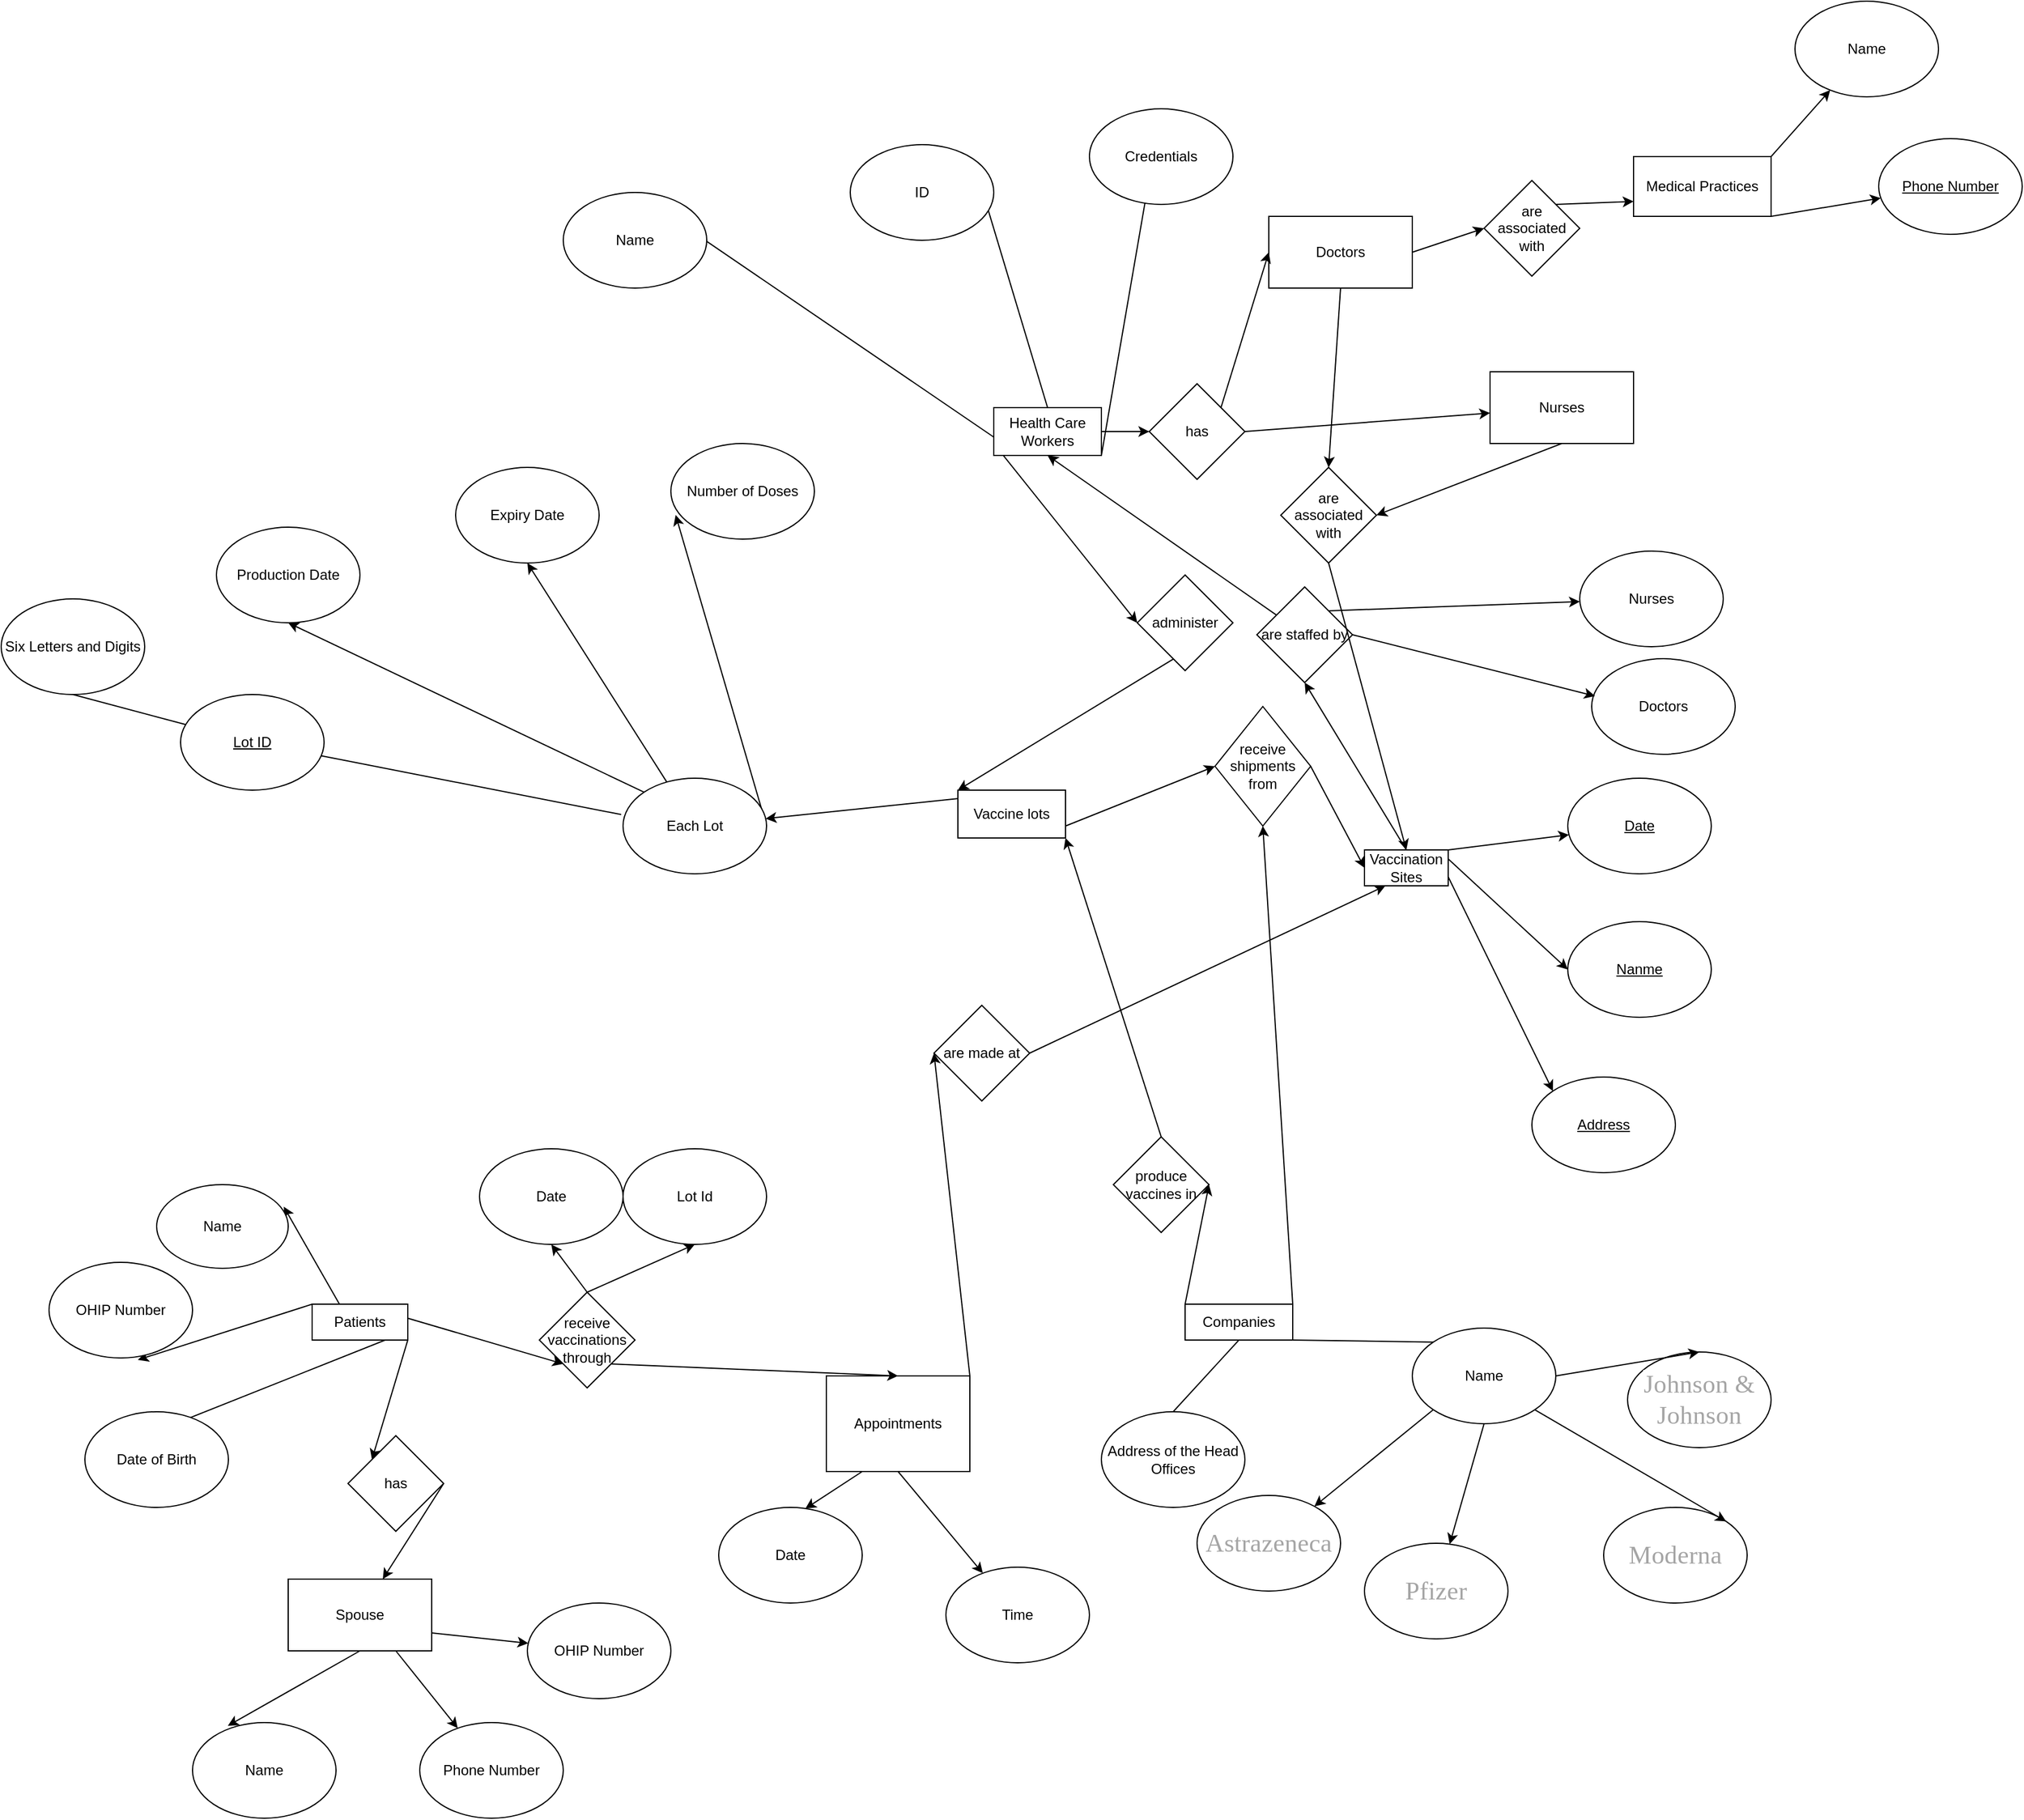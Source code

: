 <mxfile version="16.2.7" type="github"><diagram id="PgW4nPpEC8x0lyethXMX" name="Page-1"><mxGraphModel dx="2333" dy="1927" grid="1" gridSize="10" guides="1" tooltips="1" connect="1" arrows="1" fold="1" page="1" pageScale="1" pageWidth="850" pageHeight="1100" math="0" shadow="0"><root><mxCell id="0"/><mxCell id="1" parent="0"/><mxCell id="HXhFRCqjD4kQxeXYWOiK-58" style="edgeStyle=none;rounded=0;orthogonalLoop=1;jettySize=auto;html=1;exitX=0;exitY=0;exitDx=0;exitDy=0;entryX=1;entryY=0.5;entryDx=0;entryDy=0;" edge="1" parent="1" source="HXhFRCqjD4kQxeXYWOiK-1" target="HXhFRCqjD4kQxeXYWOiK-57"><mxGeometry relative="1" as="geometry"/></mxCell><mxCell id="HXhFRCqjD4kQxeXYWOiK-104" style="edgeStyle=none;rounded=0;orthogonalLoop=1;jettySize=auto;html=1;exitX=1;exitY=0;exitDx=0;exitDy=0;entryX=0.5;entryY=1;entryDx=0;entryDy=0;" edge="1" parent="1" source="HXhFRCqjD4kQxeXYWOiK-1" target="HXhFRCqjD4kQxeXYWOiK-60"><mxGeometry relative="1" as="geometry"><mxPoint x="500" y="320" as="targetPoint"/></mxGeometry></mxCell><mxCell id="HXhFRCqjD4kQxeXYWOiK-1" value="Companies" style="rounded=0;whiteSpace=wrap;html=1;" vertex="1" parent="1"><mxGeometry x="340" y="560" width="90" height="30" as="geometry"/></mxCell><mxCell id="HXhFRCqjD4kQxeXYWOiK-30" style="edgeStyle=none;rounded=0;orthogonalLoop=1;jettySize=auto;html=1;exitX=0;exitY=0;exitDx=0;exitDy=0;entryX=0.5;entryY=1;entryDx=0;entryDy=0;" edge="1" parent="1" source="HXhFRCqjD4kQxeXYWOiK-33" target="HXhFRCqjD4kQxeXYWOiK-28"><mxGeometry relative="1" as="geometry"/></mxCell><mxCell id="HXhFRCqjD4kQxeXYWOiK-31" style="edgeStyle=none;rounded=0;orthogonalLoop=1;jettySize=auto;html=1;entryX=0.5;entryY=1;entryDx=0;entryDy=0;" edge="1" parent="1" source="HXhFRCqjD4kQxeXYWOiK-33" target="HXhFRCqjD4kQxeXYWOiK-29"><mxGeometry relative="1" as="geometry"/></mxCell><mxCell id="HXhFRCqjD4kQxeXYWOiK-34" style="edgeStyle=none;rounded=0;orthogonalLoop=1;jettySize=auto;html=1;exitX=0.75;exitY=0;exitDx=0;exitDy=0;" edge="1" parent="1" source="HXhFRCqjD4kQxeXYWOiK-2" target="HXhFRCqjD4kQxeXYWOiK-33"><mxGeometry relative="1" as="geometry"/></mxCell><mxCell id="HXhFRCqjD4kQxeXYWOiK-61" style="edgeStyle=none;rounded=0;orthogonalLoop=1;jettySize=auto;html=1;exitX=1;exitY=0.75;exitDx=0;exitDy=0;entryX=0;entryY=0.5;entryDx=0;entryDy=0;" edge="1" parent="1" source="HXhFRCqjD4kQxeXYWOiK-2" target="HXhFRCqjD4kQxeXYWOiK-60"><mxGeometry relative="1" as="geometry"/></mxCell><mxCell id="HXhFRCqjD4kQxeXYWOiK-2" value="Vaccine lots" style="rounded=0;whiteSpace=wrap;html=1;" vertex="1" parent="1"><mxGeometry x="150" y="130" width="90" height="40" as="geometry"/></mxCell><mxCell id="HXhFRCqjD4kQxeXYWOiK-54" style="edgeStyle=none;rounded=0;orthogonalLoop=1;jettySize=auto;html=1;exitX=1;exitY=0;exitDx=0;exitDy=0;" edge="1" parent="1" source="HXhFRCqjD4kQxeXYWOiK-3" target="HXhFRCqjD4kQxeXYWOiK-53"><mxGeometry relative="1" as="geometry"/></mxCell><mxCell id="HXhFRCqjD4kQxeXYWOiK-55" style="edgeStyle=none;rounded=0;orthogonalLoop=1;jettySize=auto;html=1;exitX=1;exitY=0.75;exitDx=0;exitDy=0;entryX=0;entryY=0;entryDx=0;entryDy=0;" edge="1" parent="1" source="HXhFRCqjD4kQxeXYWOiK-3" target="HXhFRCqjD4kQxeXYWOiK-52"><mxGeometry relative="1" as="geometry"/></mxCell><mxCell id="HXhFRCqjD4kQxeXYWOiK-56" style="edgeStyle=none;rounded=0;orthogonalLoop=1;jettySize=auto;html=1;exitX=1;exitY=0.25;exitDx=0;exitDy=0;entryX=0;entryY=0.5;entryDx=0;entryDy=0;" edge="1" parent="1" source="HXhFRCqjD4kQxeXYWOiK-3" target="HXhFRCqjD4kQxeXYWOiK-51"><mxGeometry relative="1" as="geometry"/></mxCell><mxCell id="HXhFRCqjD4kQxeXYWOiK-109" style="edgeStyle=none;rounded=0;orthogonalLoop=1;jettySize=auto;html=1;exitX=0.5;exitY=0;exitDx=0;exitDy=0;entryX=0.5;entryY=1;entryDx=0;entryDy=0;" edge="1" parent="1" source="HXhFRCqjD4kQxeXYWOiK-3" target="HXhFRCqjD4kQxeXYWOiK-106"><mxGeometry relative="1" as="geometry"><mxPoint x="540" y="70" as="targetPoint"/></mxGeometry></mxCell><mxCell id="HXhFRCqjD4kQxeXYWOiK-3" value="Vaccination Sites" style="rounded=0;whiteSpace=wrap;html=1;" vertex="1" parent="1"><mxGeometry x="490" y="180" width="70" height="30" as="geometry"/></mxCell><mxCell id="HXhFRCqjD4kQxeXYWOiK-37" style="edgeStyle=none;rounded=0;orthogonalLoop=1;jettySize=auto;html=1;exitX=0;exitY=0;exitDx=0;exitDy=0;entryX=0.619;entryY=1.02;entryDx=0;entryDy=0;entryPerimeter=0;" edge="1" parent="1" source="HXhFRCqjD4kQxeXYWOiK-4" target="HXhFRCqjD4kQxeXYWOiK-36"><mxGeometry relative="1" as="geometry"/></mxCell><mxCell id="HXhFRCqjD4kQxeXYWOiK-39" style="edgeStyle=none;rounded=0;orthogonalLoop=1;jettySize=auto;html=1;exitX=0.5;exitY=1;exitDx=0;exitDy=0;entryX=0.966;entryY=0.263;entryDx=0;entryDy=0;entryPerimeter=0;" edge="1" parent="1" source="HXhFRCqjD4kQxeXYWOiK-4" target="HXhFRCqjD4kQxeXYWOiK-38"><mxGeometry relative="1" as="geometry"/></mxCell><mxCell id="HXhFRCqjD4kQxeXYWOiK-41" style="edgeStyle=none;rounded=0;orthogonalLoop=1;jettySize=auto;html=1;exitX=1;exitY=0.75;exitDx=0;exitDy=0;entryX=0;entryY=0.5;entryDx=0;entryDy=0;" edge="1" parent="1" source="HXhFRCqjD4kQxeXYWOiK-4" target="HXhFRCqjD4kQxeXYWOiK-40"><mxGeometry relative="1" as="geometry"/></mxCell><mxCell id="HXhFRCqjD4kQxeXYWOiK-64" style="edgeStyle=none;rounded=0;orthogonalLoop=1;jettySize=auto;html=1;exitX=0.5;exitY=0;exitDx=0;exitDy=0;entryX=0;entryY=1;entryDx=0;entryDy=0;" edge="1" parent="1" source="HXhFRCqjD4kQxeXYWOiK-4" target="HXhFRCqjD4kQxeXYWOiK-63"><mxGeometry relative="1" as="geometry"/></mxCell><mxCell id="HXhFRCqjD4kQxeXYWOiK-85" style="edgeStyle=none;rounded=0;orthogonalLoop=1;jettySize=auto;html=1;exitX=1;exitY=1;exitDx=0;exitDy=0;entryX=0;entryY=0;entryDx=0;entryDy=0;" edge="1" parent="1" source="HXhFRCqjD4kQxeXYWOiK-4" target="HXhFRCqjD4kQxeXYWOiK-84"><mxGeometry relative="1" as="geometry"/></mxCell><mxCell id="HXhFRCqjD4kQxeXYWOiK-4" value="Patients" style="rounded=0;whiteSpace=wrap;html=1;" vertex="1" parent="1"><mxGeometry x="-390" y="560" width="80" height="30" as="geometry"/></mxCell><mxCell id="HXhFRCqjD4kQxeXYWOiK-15" style="rounded=0;orthogonalLoop=1;jettySize=auto;html=1;exitX=0.25;exitY=1;exitDx=0;exitDy=0;entryX=0.5;entryY=0;entryDx=0;entryDy=0;" edge="1" parent="1" source="HXhFRCqjD4kQxeXYWOiK-6" target="HXhFRCqjD4kQxeXYWOiK-18"><mxGeometry relative="1" as="geometry"><mxPoint x="150.0" y="590" as="targetPoint"/></mxGeometry></mxCell><mxCell id="HXhFRCqjD4kQxeXYWOiK-20" style="edgeStyle=none;rounded=0;orthogonalLoop=1;jettySize=auto;html=1;exitX=1;exitY=1;exitDx=0;exitDy=0;entryX=0.5;entryY=0;entryDx=0;entryDy=0;" edge="1" parent="1" source="HXhFRCqjD4kQxeXYWOiK-6" target="HXhFRCqjD4kQxeXYWOiK-19"><mxGeometry relative="1" as="geometry"/></mxCell><mxCell id="HXhFRCqjD4kQxeXYWOiK-22" style="edgeStyle=none;rounded=0;orthogonalLoop=1;jettySize=auto;html=1;exitX=0.5;exitY=0;exitDx=0;exitDy=0;entryX=1;entryY=0;entryDx=0;entryDy=0;" edge="1" parent="1" source="HXhFRCqjD4kQxeXYWOiK-6" target="HXhFRCqjD4kQxeXYWOiK-21"><mxGeometry relative="1" as="geometry"/></mxCell><mxCell id="HXhFRCqjD4kQxeXYWOiK-68" style="edgeStyle=none;rounded=0;orthogonalLoop=1;jettySize=auto;html=1;exitX=0;exitY=0.75;exitDx=0;exitDy=0;entryX=0;entryY=0.5;entryDx=0;entryDy=0;" edge="1" parent="1" source="HXhFRCqjD4kQxeXYWOiK-6" target="HXhFRCqjD4kQxeXYWOiK-67"><mxGeometry relative="1" as="geometry"/></mxCell><mxCell id="HXhFRCqjD4kQxeXYWOiK-119" style="edgeStyle=none;rounded=0;orthogonalLoop=1;jettySize=auto;html=1;exitX=1;exitY=0.5;exitDx=0;exitDy=0;entryX=0;entryY=0.5;entryDx=0;entryDy=0;" edge="1" parent="1" source="HXhFRCqjD4kQxeXYWOiK-6" target="HXhFRCqjD4kQxeXYWOiK-118"><mxGeometry relative="1" as="geometry"/></mxCell><mxCell id="HXhFRCqjD4kQxeXYWOiK-6" value="Health Care Workers" style="rounded=0;whiteSpace=wrap;html=1;" vertex="1" parent="1"><mxGeometry x="180" y="-190" width="90" height="40" as="geometry"/></mxCell><mxCell id="HXhFRCqjD4kQxeXYWOiK-76" style="edgeStyle=none;rounded=0;orthogonalLoop=1;jettySize=auto;html=1;exitX=0.5;exitY=1;exitDx=0;exitDy=0;" edge="1" parent="1" source="HXhFRCqjD4kQxeXYWOiK-7" target="HXhFRCqjD4kQxeXYWOiK-75"><mxGeometry relative="1" as="geometry"/></mxCell><mxCell id="HXhFRCqjD4kQxeXYWOiK-77" style="edgeStyle=none;rounded=0;orthogonalLoop=1;jettySize=auto;html=1;exitX=1;exitY=0.5;exitDx=0;exitDy=0;entryX=0.5;entryY=0;entryDx=0;entryDy=0;" edge="1" parent="1" source="HXhFRCqjD4kQxeXYWOiK-7" target="HXhFRCqjD4kQxeXYWOiK-72"><mxGeometry relative="1" as="geometry"/></mxCell><mxCell id="HXhFRCqjD4kQxeXYWOiK-78" style="edgeStyle=none;rounded=0;orthogonalLoop=1;jettySize=auto;html=1;exitX=0;exitY=1;exitDx=0;exitDy=0;" edge="1" parent="1" source="HXhFRCqjD4kQxeXYWOiK-7" target="HXhFRCqjD4kQxeXYWOiK-73"><mxGeometry relative="1" as="geometry"/></mxCell><mxCell id="HXhFRCqjD4kQxeXYWOiK-79" style="edgeStyle=none;rounded=0;orthogonalLoop=1;jettySize=auto;html=1;exitX=1;exitY=1;exitDx=0;exitDy=0;entryX=1;entryY=0;entryDx=0;entryDy=0;" edge="1" parent="1" source="HXhFRCqjD4kQxeXYWOiK-7" target="HXhFRCqjD4kQxeXYWOiK-74"><mxGeometry relative="1" as="geometry"/></mxCell><mxCell id="HXhFRCqjD4kQxeXYWOiK-7" value="Name" style="ellipse;whiteSpace=wrap;html=1;" vertex="1" parent="1"><mxGeometry x="530" y="580" width="120" height="80" as="geometry"/></mxCell><mxCell id="HXhFRCqjD4kQxeXYWOiK-8" value="Address of the Head Offices" style="ellipse;whiteSpace=wrap;html=1;" vertex="1" parent="1"><mxGeometry x="270" y="650" width="120" height="80" as="geometry"/></mxCell><mxCell id="HXhFRCqjD4kQxeXYWOiK-9" value="" style="endArrow=none;html=1;rounded=0;entryX=1;entryY=1;entryDx=0;entryDy=0;exitX=0;exitY=0;exitDx=0;exitDy=0;" edge="1" parent="1" source="HXhFRCqjD4kQxeXYWOiK-7" target="HXhFRCqjD4kQxeXYWOiK-1"><mxGeometry width="50" height="50" relative="1" as="geometry"><mxPoint x="400" y="400" as="sourcePoint"/><mxPoint x="450" y="350" as="targetPoint"/></mxGeometry></mxCell><mxCell id="HXhFRCqjD4kQxeXYWOiK-10" value="" style="endArrow=none;html=1;rounded=0;entryX=0.5;entryY=1;entryDx=0;entryDy=0;exitX=0.5;exitY=0;exitDx=0;exitDy=0;" edge="1" parent="1" source="HXhFRCqjD4kQxeXYWOiK-8" target="HXhFRCqjD4kQxeXYWOiK-1"><mxGeometry width="50" height="50" relative="1" as="geometry"><mxPoint x="400" y="400" as="sourcePoint"/><mxPoint x="450" y="350" as="targetPoint"/></mxGeometry></mxCell><mxCell id="HXhFRCqjD4kQxeXYWOiK-11" value="&lt;u&gt;Lot ID&lt;/u&gt;" style="ellipse;whiteSpace=wrap;html=1;" vertex="1" parent="1"><mxGeometry x="-500" y="50" width="120" height="80" as="geometry"/></mxCell><mxCell id="HXhFRCqjD4kQxeXYWOiK-12" value="" style="endArrow=none;html=1;rounded=0;exitX=-0.013;exitY=0.38;exitDx=0;exitDy=0;exitPerimeter=0;" edge="1" parent="1" source="HXhFRCqjD4kQxeXYWOiK-33" target="HXhFRCqjD4kQxeXYWOiK-11"><mxGeometry width="50" height="50" relative="1" as="geometry"><mxPoint x="400" y="400" as="sourcePoint"/><mxPoint x="450" y="350" as="targetPoint"/></mxGeometry></mxCell><mxCell id="HXhFRCqjD4kQxeXYWOiK-13" value="Six Letters and Digits" style="ellipse;whiteSpace=wrap;html=1;" vertex="1" parent="1"><mxGeometry x="-650" y="-30" width="120" height="80" as="geometry"/></mxCell><mxCell id="HXhFRCqjD4kQxeXYWOiK-14" value="" style="endArrow=none;html=1;rounded=0;entryX=0.5;entryY=1;entryDx=0;entryDy=0;" edge="1" parent="1" source="HXhFRCqjD4kQxeXYWOiK-11" target="HXhFRCqjD4kQxeXYWOiK-13"><mxGeometry width="50" height="50" relative="1" as="geometry"><mxPoint x="400" y="260" as="sourcePoint"/><mxPoint x="450" y="210" as="targetPoint"/></mxGeometry></mxCell><mxCell id="HXhFRCqjD4kQxeXYWOiK-18" value="Name" style="ellipse;whiteSpace=wrap;html=1;" vertex="1" parent="1"><mxGeometry x="-180" y="-370" width="120" height="80" as="geometry"/></mxCell><mxCell id="HXhFRCqjD4kQxeXYWOiK-19" value="Credentials" style="ellipse;whiteSpace=wrap;html=1;" vertex="1" parent="1"><mxGeometry x="260" y="-440" width="120" height="80" as="geometry"/></mxCell><mxCell id="HXhFRCqjD4kQxeXYWOiK-21" value="ID" style="ellipse;whiteSpace=wrap;html=1;" vertex="1" parent="1"><mxGeometry x="60" y="-410" width="120" height="80" as="geometry"/></mxCell><mxCell id="HXhFRCqjD4kQxeXYWOiK-26" style="edgeStyle=none;rounded=0;orthogonalLoop=1;jettySize=auto;html=1;exitX=1;exitY=0;exitDx=0;exitDy=0;" edge="1" parent="1" source="HXhFRCqjD4kQxeXYWOiK-23" target="HXhFRCqjD4kQxeXYWOiK-24"><mxGeometry relative="1" as="geometry"/></mxCell><mxCell id="HXhFRCqjD4kQxeXYWOiK-27" style="edgeStyle=none;rounded=0;orthogonalLoop=1;jettySize=auto;html=1;exitX=1;exitY=1;exitDx=0;exitDy=0;" edge="1" parent="1" source="HXhFRCqjD4kQxeXYWOiK-23" target="HXhFRCqjD4kQxeXYWOiK-25"><mxGeometry relative="1" as="geometry"/></mxCell><mxCell id="HXhFRCqjD4kQxeXYWOiK-23" value="Medical Practices" style="rounded=0;whiteSpace=wrap;html=1;" vertex="1" parent="1"><mxGeometry x="715" y="-400" width="115" height="50" as="geometry"/></mxCell><mxCell id="HXhFRCqjD4kQxeXYWOiK-24" value="Name" style="ellipse;whiteSpace=wrap;html=1;" vertex="1" parent="1"><mxGeometry x="850" y="-530" width="120" height="80" as="geometry"/></mxCell><mxCell id="HXhFRCqjD4kQxeXYWOiK-25" value="&lt;u&gt;Phone Number&lt;/u&gt;" style="ellipse;whiteSpace=wrap;html=1;strokeColor=default;fillColor=none;" vertex="1" parent="1"><mxGeometry x="920" y="-415" width="120" height="80" as="geometry"/></mxCell><mxCell id="HXhFRCqjD4kQxeXYWOiK-28" value="Production Date" style="ellipse;whiteSpace=wrap;html=1;" vertex="1" parent="1"><mxGeometry x="-470" y="-90" width="120" height="80" as="geometry"/></mxCell><mxCell id="HXhFRCqjD4kQxeXYWOiK-29" value="Expiry Date" style="ellipse;whiteSpace=wrap;html=1;" vertex="1" parent="1"><mxGeometry x="-270" y="-140" width="120" height="80" as="geometry"/></mxCell><mxCell id="HXhFRCqjD4kQxeXYWOiK-32" value="Number of Doses" style="ellipse;whiteSpace=wrap;html=1;" vertex="1" parent="1"><mxGeometry x="-90" y="-160" width="120" height="80" as="geometry"/></mxCell><mxCell id="HXhFRCqjD4kQxeXYWOiK-35" style="edgeStyle=none;rounded=0;orthogonalLoop=1;jettySize=auto;html=1;exitX=1;exitY=0.5;exitDx=0;exitDy=0;entryX=0.033;entryY=0.747;entryDx=0;entryDy=0;entryPerimeter=0;" edge="1" parent="1" source="HXhFRCqjD4kQxeXYWOiK-33" target="HXhFRCqjD4kQxeXYWOiK-32"><mxGeometry relative="1" as="geometry"/></mxCell><mxCell id="HXhFRCqjD4kQxeXYWOiK-33" value="Each Lot" style="ellipse;whiteSpace=wrap;html=1;" vertex="1" parent="1"><mxGeometry x="-130" y="120" width="120" height="80" as="geometry"/></mxCell><mxCell id="HXhFRCqjD4kQxeXYWOiK-36" value="OHIP Number" style="ellipse;whiteSpace=wrap;html=1;" vertex="1" parent="1"><mxGeometry x="-610" y="525" width="120" height="80" as="geometry"/></mxCell><mxCell id="HXhFRCqjD4kQxeXYWOiK-38" value="Name" style="ellipse;whiteSpace=wrap;html=1;" vertex="1" parent="1"><mxGeometry x="-520" y="460" width="110" height="70" as="geometry"/></mxCell><mxCell id="HXhFRCqjD4kQxeXYWOiK-40" value="Date of Birth" style="ellipse;whiteSpace=wrap;html=1;" vertex="1" parent="1"><mxGeometry x="-580" y="650" width="120" height="80" as="geometry"/></mxCell><mxCell id="HXhFRCqjD4kQxeXYWOiK-46" style="edgeStyle=none;rounded=0;orthogonalLoop=1;jettySize=auto;html=1;exitX=1;exitY=0.75;exitDx=0;exitDy=0;" edge="1" parent="1" source="HXhFRCqjD4kQxeXYWOiK-42" target="HXhFRCqjD4kQxeXYWOiK-45"><mxGeometry relative="1" as="geometry"/></mxCell><mxCell id="HXhFRCqjD4kQxeXYWOiK-47" style="edgeStyle=none;rounded=0;orthogonalLoop=1;jettySize=auto;html=1;exitX=0.75;exitY=1;exitDx=0;exitDy=0;" edge="1" parent="1" source="HXhFRCqjD4kQxeXYWOiK-42" target="HXhFRCqjD4kQxeXYWOiK-43"><mxGeometry relative="1" as="geometry"/></mxCell><mxCell id="HXhFRCqjD4kQxeXYWOiK-48" style="edgeStyle=none;rounded=0;orthogonalLoop=1;jettySize=auto;html=1;exitX=0.5;exitY=1;exitDx=0;exitDy=0;entryX=0.246;entryY=0.034;entryDx=0;entryDy=0;entryPerimeter=0;" edge="1" parent="1" source="HXhFRCqjD4kQxeXYWOiK-42" target="HXhFRCqjD4kQxeXYWOiK-44"><mxGeometry relative="1" as="geometry"/></mxCell><mxCell id="HXhFRCqjD4kQxeXYWOiK-42" value="Spouse" style="rounded=0;whiteSpace=wrap;html=1;" vertex="1" parent="1"><mxGeometry x="-410" y="790" width="120" height="60" as="geometry"/></mxCell><mxCell id="HXhFRCqjD4kQxeXYWOiK-43" value="Phone Number" style="ellipse;whiteSpace=wrap;html=1;" vertex="1" parent="1"><mxGeometry x="-300" y="910" width="120" height="80" as="geometry"/></mxCell><mxCell id="HXhFRCqjD4kQxeXYWOiK-44" value="Name" style="ellipse;whiteSpace=wrap;html=1;" vertex="1" parent="1"><mxGeometry x="-490" y="910" width="120" height="80" as="geometry"/></mxCell><mxCell id="HXhFRCqjD4kQxeXYWOiK-45" value="OHIP Number" style="ellipse;whiteSpace=wrap;html=1;" vertex="1" parent="1"><mxGeometry x="-210" y="810" width="120" height="80" as="geometry"/></mxCell><mxCell id="HXhFRCqjD4kQxeXYWOiK-51" value="&lt;u&gt;Nanme&lt;/u&gt;" style="ellipse;whiteSpace=wrap;html=1;" vertex="1" parent="1"><mxGeometry x="660" y="240" width="120" height="80" as="geometry"/></mxCell><mxCell id="HXhFRCqjD4kQxeXYWOiK-52" value="&lt;u&gt;Address&lt;/u&gt;" style="ellipse;whiteSpace=wrap;html=1;" vertex="1" parent="1"><mxGeometry x="630" y="370" width="120" height="80" as="geometry"/></mxCell><mxCell id="HXhFRCqjD4kQxeXYWOiK-53" value="&lt;u&gt;Date&lt;/u&gt;" style="ellipse;whiteSpace=wrap;html=1;" vertex="1" parent="1"><mxGeometry x="660" y="120" width="120" height="80" as="geometry"/></mxCell><mxCell id="HXhFRCqjD4kQxeXYWOiK-59" style="edgeStyle=none;rounded=0;orthogonalLoop=1;jettySize=auto;html=1;exitX=0.5;exitY=0;exitDx=0;exitDy=0;entryX=1;entryY=1;entryDx=0;entryDy=0;" edge="1" parent="1" source="HXhFRCqjD4kQxeXYWOiK-57" target="HXhFRCqjD4kQxeXYWOiK-2"><mxGeometry relative="1" as="geometry"/></mxCell><mxCell id="HXhFRCqjD4kQxeXYWOiK-57" value="produce vaccines in" style="rhombus;whiteSpace=wrap;html=1;" vertex="1" parent="1"><mxGeometry x="280" y="420" width="80" height="80" as="geometry"/></mxCell><mxCell id="HXhFRCqjD4kQxeXYWOiK-62" style="edgeStyle=none;rounded=0;orthogonalLoop=1;jettySize=auto;html=1;exitX=1;exitY=0.5;exitDx=0;exitDy=0;entryX=0;entryY=0.5;entryDx=0;entryDy=0;" edge="1" parent="1" source="HXhFRCqjD4kQxeXYWOiK-60" target="HXhFRCqjD4kQxeXYWOiK-3"><mxGeometry relative="1" as="geometry"/></mxCell><mxCell id="HXhFRCqjD4kQxeXYWOiK-60" value="receive shipments from" style="rhombus;whiteSpace=wrap;html=1;" vertex="1" parent="1"><mxGeometry x="365" y="60" width="80" height="100" as="geometry"/></mxCell><mxCell id="HXhFRCqjD4kQxeXYWOiK-71" style="edgeStyle=none;rounded=0;orthogonalLoop=1;jettySize=auto;html=1;exitX=1;exitY=1;exitDx=0;exitDy=0;entryX=0.5;entryY=0;entryDx=0;entryDy=0;" edge="1" parent="1" source="HXhFRCqjD4kQxeXYWOiK-63" target="HXhFRCqjD4kQxeXYWOiK-93"><mxGeometry relative="1" as="geometry"><mxPoint x="1.35" y="512.66" as="targetPoint"/></mxGeometry></mxCell><mxCell id="HXhFRCqjD4kQxeXYWOiK-100" style="edgeStyle=none;rounded=0;orthogonalLoop=1;jettySize=auto;html=1;exitX=0.5;exitY=0;exitDx=0;exitDy=0;entryX=0.5;entryY=1;entryDx=0;entryDy=0;" edge="1" parent="1" source="HXhFRCqjD4kQxeXYWOiK-63" target="HXhFRCqjD4kQxeXYWOiK-99"><mxGeometry relative="1" as="geometry"/></mxCell><mxCell id="HXhFRCqjD4kQxeXYWOiK-101" style="edgeStyle=none;rounded=0;orthogonalLoop=1;jettySize=auto;html=1;exitX=0.5;exitY=0;exitDx=0;exitDy=0;entryX=0.5;entryY=1;entryDx=0;entryDy=0;" edge="1" parent="1" source="HXhFRCqjD4kQxeXYWOiK-63" target="HXhFRCqjD4kQxeXYWOiK-98"><mxGeometry relative="1" as="geometry"/></mxCell><mxCell id="HXhFRCqjD4kQxeXYWOiK-63" value="receive vaccinations through" style="rhombus;whiteSpace=wrap;html=1;" vertex="1" parent="1"><mxGeometry x="-200" y="550" width="80" height="80" as="geometry"/></mxCell><mxCell id="HXhFRCqjD4kQxeXYWOiK-66" style="edgeStyle=none;rounded=0;orthogonalLoop=1;jettySize=auto;html=1;exitX=0.5;exitY=0;exitDx=0;exitDy=0;" edge="1" parent="1" source="HXhFRCqjD4kQxeXYWOiK-18" target="HXhFRCqjD4kQxeXYWOiK-18"><mxGeometry relative="1" as="geometry"/></mxCell><mxCell id="HXhFRCqjD4kQxeXYWOiK-69" style="edgeStyle=none;rounded=0;orthogonalLoop=1;jettySize=auto;html=1;exitX=1;exitY=0.5;exitDx=0;exitDy=0;entryX=0;entryY=0;entryDx=0;entryDy=0;" edge="1" parent="1" source="HXhFRCqjD4kQxeXYWOiK-67" target="HXhFRCqjD4kQxeXYWOiK-2"><mxGeometry relative="1" as="geometry"/></mxCell><mxCell id="HXhFRCqjD4kQxeXYWOiK-67" value="administer" style="rhombus;whiteSpace=wrap;html=1;" vertex="1" parent="1"><mxGeometry x="300" y="-50" width="80" height="80" as="geometry"/></mxCell><mxCell id="HXhFRCqjD4kQxeXYWOiK-91" style="edgeStyle=none;rounded=0;orthogonalLoop=1;jettySize=auto;html=1;exitX=0.25;exitY=1;exitDx=0;exitDy=0;entryX=0.604;entryY=0.013;entryDx=0;entryDy=0;entryPerimeter=0;" edge="1" parent="1" source="HXhFRCqjD4kQxeXYWOiK-93" target="HXhFRCqjD4kQxeXYWOiK-89"><mxGeometry relative="1" as="geometry"><mxPoint x="25" y="580" as="sourcePoint"/></mxGeometry></mxCell><mxCell id="HXhFRCqjD4kQxeXYWOiK-92" style="edgeStyle=none;rounded=0;orthogonalLoop=1;jettySize=auto;html=1;exitX=0.5;exitY=1;exitDx=0;exitDy=0;" edge="1" parent="1" source="HXhFRCqjD4kQxeXYWOiK-93" target="HXhFRCqjD4kQxeXYWOiK-88"><mxGeometry relative="1" as="geometry"><mxPoint x="64.037" y="569.655" as="sourcePoint"/></mxGeometry></mxCell><mxCell id="HXhFRCqjD4kQxeXYWOiK-72" value="&lt;p class=&quot;MsoNormal&quot;&gt;&lt;span style=&quot;font-family: &amp;#34;times new roman&amp;#34; ; color: rgb(165 , 165 , 165) ; letter-spacing: 0.1pt ; font-size: 16pt ; background: rgb(255 , 255 , 255)&quot;&gt;Johnson &amp;amp; Johnson&lt;/span&gt;&lt;/p&gt;" style="ellipse;whiteSpace=wrap;html=1;strokeColor=default;fillColor=none;" vertex="1" parent="1"><mxGeometry x="710" y="600" width="120" height="80" as="geometry"/></mxCell><mxCell id="HXhFRCqjD4kQxeXYWOiK-73" value="&lt;p class=&quot;MsoNormal&quot;&gt;&lt;span style=&quot;font-family: &amp;#34;times new roman&amp;#34; ; color: rgb(165 , 165 , 165) ; letter-spacing: 0.1pt ; font-size: 16pt ; background: rgb(255 , 255 , 255)&quot;&gt;Astrazeneca&lt;/span&gt;&lt;/p&gt;" style="ellipse;whiteSpace=wrap;html=1;strokeColor=default;fillColor=none;" vertex="1" parent="1"><mxGeometry x="350" y="720" width="120" height="80" as="geometry"/></mxCell><mxCell id="HXhFRCqjD4kQxeXYWOiK-74" value="&lt;p class=&quot;MsoNormal&quot;&gt;&lt;span style=&quot;font-family: &amp;#34;times new roman&amp;#34; ; color: rgb(165 , 165 , 165) ; letter-spacing: 0.1pt ; font-size: 16pt ; background: rgb(255 , 255 , 255)&quot;&gt;Moderna&lt;/span&gt;&lt;/p&gt;" style="ellipse;whiteSpace=wrap;html=1;strokeColor=default;fillColor=none;" vertex="1" parent="1"><mxGeometry x="690" y="730" width="120" height="80" as="geometry"/></mxCell><mxCell id="HXhFRCqjD4kQxeXYWOiK-75" value="&lt;p class=&quot;MsoNormal&quot;&gt;&lt;span style=&quot;font-family: &amp;#34;times new roman&amp;#34; ; color: rgb(165 , 165 , 165) ; letter-spacing: 0.1pt ; font-size: 16pt ; background: rgb(255 , 255 , 255)&quot;&gt;Pfizer&lt;/span&gt;&lt;/p&gt;" style="ellipse;whiteSpace=wrap;html=1;strokeColor=default;fillColor=none;" vertex="1" parent="1"><mxGeometry x="490" y="760" width="120" height="80" as="geometry"/></mxCell><mxCell id="HXhFRCqjD4kQxeXYWOiK-80" style="edgeStyle=none;rounded=0;orthogonalLoop=1;jettySize=auto;html=1;exitX=1;exitY=1;exitDx=0;exitDy=0;" edge="1" parent="1" source="HXhFRCqjD4kQxeXYWOiK-75" target="HXhFRCqjD4kQxeXYWOiK-75"><mxGeometry relative="1" as="geometry"/></mxCell><mxCell id="HXhFRCqjD4kQxeXYWOiK-83" style="edgeStyle=none;rounded=0;orthogonalLoop=1;jettySize=auto;html=1;exitX=0.5;exitY=1;exitDx=0;exitDy=0;" edge="1" parent="1" source="HXhFRCqjD4kQxeXYWOiK-4" target="HXhFRCqjD4kQxeXYWOiK-4"><mxGeometry relative="1" as="geometry"/></mxCell><mxCell id="HXhFRCqjD4kQxeXYWOiK-86" style="edgeStyle=none;rounded=0;orthogonalLoop=1;jettySize=auto;html=1;exitX=1;exitY=0.5;exitDx=0;exitDy=0;" edge="1" parent="1" source="HXhFRCqjD4kQxeXYWOiK-84" target="HXhFRCqjD4kQxeXYWOiK-42"><mxGeometry relative="1" as="geometry"/></mxCell><mxCell id="HXhFRCqjD4kQxeXYWOiK-84" value="has" style="rhombus;whiteSpace=wrap;html=1;strokeColor=default;fillColor=none;" vertex="1" parent="1"><mxGeometry x="-360" y="670" width="80" height="80" as="geometry"/></mxCell><mxCell id="HXhFRCqjD4kQxeXYWOiK-88" value="Time" style="ellipse;whiteSpace=wrap;html=1;strokeColor=default;fillColor=none;" vertex="1" parent="1"><mxGeometry x="140" y="780" width="120" height="80" as="geometry"/></mxCell><mxCell id="HXhFRCqjD4kQxeXYWOiK-89" value="Date" style="ellipse;whiteSpace=wrap;html=1;strokeColor=default;fillColor=none;" vertex="1" parent="1"><mxGeometry x="-50" y="730" width="120" height="80" as="geometry"/></mxCell><mxCell id="HXhFRCqjD4kQxeXYWOiK-95" style="edgeStyle=none;rounded=0;orthogonalLoop=1;jettySize=auto;html=1;exitX=1;exitY=0;exitDx=0;exitDy=0;entryX=0;entryY=0.5;entryDx=0;entryDy=0;" edge="1" parent="1" source="HXhFRCqjD4kQxeXYWOiK-93" target="HXhFRCqjD4kQxeXYWOiK-94"><mxGeometry relative="1" as="geometry"/></mxCell><mxCell id="HXhFRCqjD4kQxeXYWOiK-93" value="Appointments" style="rounded=0;whiteSpace=wrap;html=1;strokeColor=default;fillColor=none;" vertex="1" parent="1"><mxGeometry x="40" y="620" width="120" height="80" as="geometry"/></mxCell><mxCell id="HXhFRCqjD4kQxeXYWOiK-96" style="edgeStyle=none;rounded=0;orthogonalLoop=1;jettySize=auto;html=1;exitX=1;exitY=0.5;exitDx=0;exitDy=0;entryX=0.25;entryY=1;entryDx=0;entryDy=0;" edge="1" parent="1" source="HXhFRCqjD4kQxeXYWOiK-94" target="HXhFRCqjD4kQxeXYWOiK-3"><mxGeometry relative="1" as="geometry"/></mxCell><mxCell id="HXhFRCqjD4kQxeXYWOiK-94" value="are made at" style="rhombus;whiteSpace=wrap;html=1;strokeColor=default;fillColor=none;" vertex="1" parent="1"><mxGeometry x="130" y="310" width="80" height="80" as="geometry"/></mxCell><mxCell id="HXhFRCqjD4kQxeXYWOiK-97" style="edgeStyle=none;rounded=0;orthogonalLoop=1;jettySize=auto;html=1;exitX=0.5;exitY=0;exitDx=0;exitDy=0;" edge="1" parent="1" source="HXhFRCqjD4kQxeXYWOiK-63" target="HXhFRCqjD4kQxeXYWOiK-63"><mxGeometry relative="1" as="geometry"/></mxCell><mxCell id="HXhFRCqjD4kQxeXYWOiK-98" value="Lot Id" style="ellipse;whiteSpace=wrap;html=1;strokeColor=default;fillColor=none;" vertex="1" parent="1"><mxGeometry x="-130" y="430" width="120" height="80" as="geometry"/></mxCell><mxCell id="HXhFRCqjD4kQxeXYWOiK-99" value="Date" style="ellipse;whiteSpace=wrap;html=1;strokeColor=default;fillColor=none;" vertex="1" parent="1"><mxGeometry x="-250" y="430" width="120" height="80" as="geometry"/></mxCell><mxCell id="HXhFRCqjD4kQxeXYWOiK-108" style="edgeStyle=none;rounded=0;orthogonalLoop=1;jettySize=auto;html=1;entryX=0.5;entryY=1;entryDx=0;entryDy=0;" edge="1" parent="1" source="HXhFRCqjD4kQxeXYWOiK-106" target="HXhFRCqjD4kQxeXYWOiK-6"><mxGeometry relative="1" as="geometry"/></mxCell><mxCell id="HXhFRCqjD4kQxeXYWOiK-111" style="edgeStyle=none;rounded=0;orthogonalLoop=1;jettySize=auto;html=1;exitX=1;exitY=0;exitDx=0;exitDy=0;" edge="1" parent="1" source="HXhFRCqjD4kQxeXYWOiK-106" target="HXhFRCqjD4kQxeXYWOiK-110"><mxGeometry relative="1" as="geometry"/></mxCell><mxCell id="HXhFRCqjD4kQxeXYWOiK-114" style="edgeStyle=none;rounded=0;orthogonalLoop=1;jettySize=auto;html=1;exitX=1;exitY=0.5;exitDx=0;exitDy=0;entryX=0.023;entryY=0.391;entryDx=0;entryDy=0;entryPerimeter=0;" edge="1" parent="1" source="HXhFRCqjD4kQxeXYWOiK-106" target="HXhFRCqjD4kQxeXYWOiK-112"><mxGeometry relative="1" as="geometry"/></mxCell><mxCell id="HXhFRCqjD4kQxeXYWOiK-106" value="are staffed by" style="rhombus;whiteSpace=wrap;html=1;strokeColor=default;fillColor=none;" vertex="1" parent="1"><mxGeometry x="400" y="-40" width="80" height="80" as="geometry"/></mxCell><mxCell id="HXhFRCqjD4kQxeXYWOiK-107" style="edgeStyle=none;rounded=0;orthogonalLoop=1;jettySize=auto;html=1;exitX=0;exitY=1;exitDx=0;exitDy=0;" edge="1" parent="1" source="HXhFRCqjD4kQxeXYWOiK-106" target="HXhFRCqjD4kQxeXYWOiK-106"><mxGeometry relative="1" as="geometry"/></mxCell><mxCell id="HXhFRCqjD4kQxeXYWOiK-110" value="Nurses" style="ellipse;whiteSpace=wrap;html=1;strokeColor=default;fillColor=none;" vertex="1" parent="1"><mxGeometry x="670" y="-70" width="120" height="80" as="geometry"/></mxCell><mxCell id="HXhFRCqjD4kQxeXYWOiK-112" value="Doctors" style="ellipse;whiteSpace=wrap;html=1;strokeColor=default;fillColor=none;" vertex="1" parent="1"><mxGeometry x="680" y="20" width="120" height="80" as="geometry"/></mxCell><mxCell id="HXhFRCqjD4kQxeXYWOiK-128" style="edgeStyle=none;rounded=0;orthogonalLoop=1;jettySize=auto;html=1;exitX=0.5;exitY=1;exitDx=0;exitDy=0;entryX=1;entryY=0.5;entryDx=0;entryDy=0;" edge="1" parent="1" source="HXhFRCqjD4kQxeXYWOiK-116" target="HXhFRCqjD4kQxeXYWOiK-125"><mxGeometry relative="1" as="geometry"/></mxCell><mxCell id="HXhFRCqjD4kQxeXYWOiK-116" value="Nurses" style="rounded=0;whiteSpace=wrap;html=1;strokeColor=default;fillColor=none;" vertex="1" parent="1"><mxGeometry x="595" y="-220" width="120" height="60" as="geometry"/></mxCell><mxCell id="HXhFRCqjD4kQxeXYWOiK-126" style="edgeStyle=none;rounded=0;orthogonalLoop=1;jettySize=auto;html=1;exitX=0.5;exitY=1;exitDx=0;exitDy=0;entryX=0.5;entryY=0;entryDx=0;entryDy=0;" edge="1" parent="1" source="HXhFRCqjD4kQxeXYWOiK-117" target="HXhFRCqjD4kQxeXYWOiK-125"><mxGeometry relative="1" as="geometry"/></mxCell><mxCell id="HXhFRCqjD4kQxeXYWOiK-132" style="edgeStyle=none;rounded=0;orthogonalLoop=1;jettySize=auto;html=1;exitX=1;exitY=0.5;exitDx=0;exitDy=0;entryX=0;entryY=0.5;entryDx=0;entryDy=0;" edge="1" parent="1" source="HXhFRCqjD4kQxeXYWOiK-117" target="HXhFRCqjD4kQxeXYWOiK-131"><mxGeometry relative="1" as="geometry"/></mxCell><mxCell id="HXhFRCqjD4kQxeXYWOiK-117" value="Doctors" style="rounded=0;whiteSpace=wrap;html=1;strokeColor=default;fillColor=none;" vertex="1" parent="1"><mxGeometry x="410" y="-350" width="120" height="60" as="geometry"/></mxCell><mxCell id="HXhFRCqjD4kQxeXYWOiK-122" style="edgeStyle=none;rounded=0;orthogonalLoop=1;jettySize=auto;html=1;exitX=1;exitY=0;exitDx=0;exitDy=0;entryX=0;entryY=0.5;entryDx=0;entryDy=0;" edge="1" parent="1" source="HXhFRCqjD4kQxeXYWOiK-118" target="HXhFRCqjD4kQxeXYWOiK-117"><mxGeometry relative="1" as="geometry"/></mxCell><mxCell id="HXhFRCqjD4kQxeXYWOiK-123" style="edgeStyle=none;rounded=0;orthogonalLoop=1;jettySize=auto;html=1;exitX=1;exitY=0.5;exitDx=0;exitDy=0;" edge="1" parent="1" source="HXhFRCqjD4kQxeXYWOiK-118" target="HXhFRCqjD4kQxeXYWOiK-116"><mxGeometry relative="1" as="geometry"/></mxCell><mxCell id="HXhFRCqjD4kQxeXYWOiK-118" value="has" style="rhombus;whiteSpace=wrap;html=1;strokeColor=default;fillColor=none;" vertex="1" parent="1"><mxGeometry x="310" y="-210" width="80" height="80" as="geometry"/></mxCell><mxCell id="HXhFRCqjD4kQxeXYWOiK-127" style="edgeStyle=none;rounded=0;orthogonalLoop=1;jettySize=auto;html=1;exitX=0.5;exitY=1;exitDx=0;exitDy=0;entryX=0.5;entryY=0;entryDx=0;entryDy=0;" edge="1" parent="1" source="HXhFRCqjD4kQxeXYWOiK-125" target="HXhFRCqjD4kQxeXYWOiK-3"><mxGeometry relative="1" as="geometry"/></mxCell><mxCell id="HXhFRCqjD4kQxeXYWOiK-125" value="are associated with" style="rhombus;whiteSpace=wrap;html=1;strokeColor=default;fillColor=none;" vertex="1" parent="1"><mxGeometry x="420" y="-140" width="80" height="80" as="geometry"/></mxCell><mxCell id="HXhFRCqjD4kQxeXYWOiK-133" style="edgeStyle=none;rounded=0;orthogonalLoop=1;jettySize=auto;html=1;exitX=1;exitY=0;exitDx=0;exitDy=0;entryX=0;entryY=0.75;entryDx=0;entryDy=0;" edge="1" parent="1" source="HXhFRCqjD4kQxeXYWOiK-131" target="HXhFRCqjD4kQxeXYWOiK-23"><mxGeometry relative="1" as="geometry"/></mxCell><mxCell id="HXhFRCqjD4kQxeXYWOiK-131" value="are associated with" style="rhombus;whiteSpace=wrap;html=1;strokeColor=default;fillColor=none;" vertex="1" parent="1"><mxGeometry x="590" y="-380" width="80" height="80" as="geometry"/></mxCell></root></mxGraphModel></diagram></mxfile>